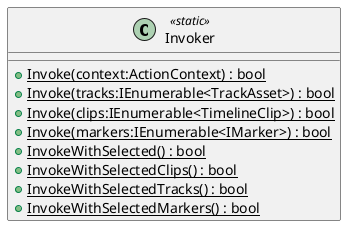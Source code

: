 @startuml
class Invoker <<static>> {
    + {static} Invoke(context:ActionContext) : bool
    + {static} Invoke(tracks:IEnumerable<TrackAsset>) : bool
    + {static} Invoke(clips:IEnumerable<TimelineClip>) : bool
    + {static} Invoke(markers:IEnumerable<IMarker>) : bool
    + {static} InvokeWithSelected() : bool
    + {static} InvokeWithSelectedClips() : bool
    + {static} InvokeWithSelectedTracks() : bool
    + {static} InvokeWithSelectedMarkers() : bool
}
@enduml
